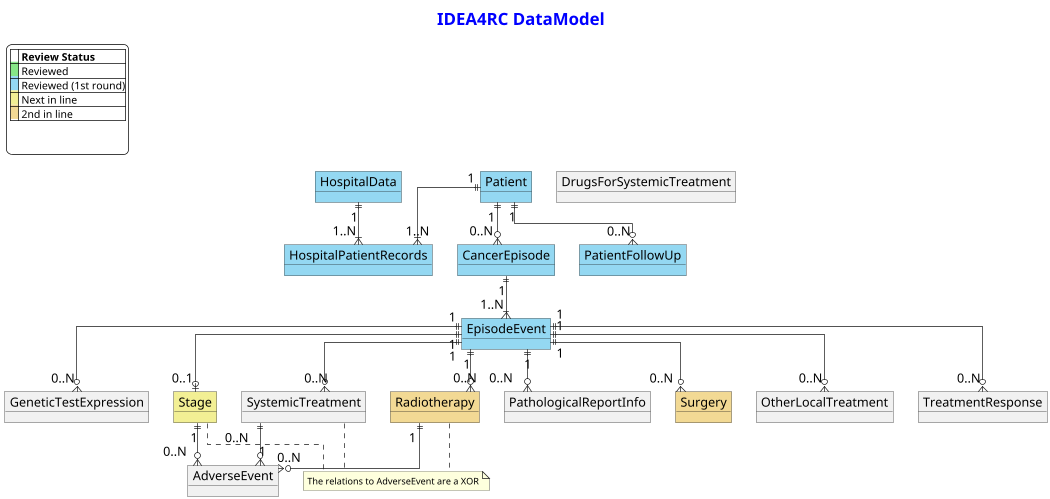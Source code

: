 @startuml

<style>
title {
  HorizontalAlignment right
  FontSize 24
  FontColor blue
}

header {
  HorizontalAlignment center
  FontSize 18
  ' FontColor purple
}

footer {
  HorizontalAlignment left
  FontSize 28
  FontColor red
}

legend {
  FontSize 15
  BackGroundColor white
  Margin 10
  Padding 5
}

caption {
  FontSize 32
}

arrow {
  FontSize 18
  Padding 50
  Margin 50
}

</style>

' header Draft

title IDEA4RC DataModel

' hide the spot
hide circle

' avoid problems with angled crows feet
skinparam linetype ortho
scale 0.7

legend top left
|= |= Review Status |
|<back:#87e887>   </back>| Reviewed |
|<back:#94d8f2>   </back>| Reviewed (1st round)|
|<back:#f2ef94>   </back>| Next in line |
|<back:#f2d994>   </back>| 2nd in line |

 
endlegend

object "Patient" as p #94d8f2 {
    }
url of p [[StructureDefinition-Subject.html]]

object "HospitalData" as hd #94d8f2 {
    }
url of hd [[StructureDefinition-HospitalPatientRecords.html]]

object "HospitalPatientRecords" as hpr #94d8f2 {
    }
url of hpr [[StructureDefinition-HospitalPatientRecords.html]]

object "PatientFollowUp" as pfu #94d8f2 {
    }
url of pfu [[StructureDefinition-PatientFollowUp.html]]

object "CancerEpisode" as ce #94d8f2 {
    }
url of ce [[StructureDefinition-CancerEpisode.html]]
object "EpisodeEvent" as ee #94d8f2 {
    }
url of ee [[StructureDefinition-EpisodeEvent.html]]
object "GeneticTestExpression" as gte  {
    }
url of gte [[StructureDefinition-GeneticTestExpression.html]]
object "Stage" as s #f2ef94 {
    }
url of s [[StructureDefinition-Stage.html]]
object "PathologicalReportInfo" as pri {
    }

object "Surgery" as su #f2d994 {
    }
url of su [[StructureDefinition-Surgery.html]]
object "SystemicTreatment" as st {
    }
url of st [[StructureDefinition-SystemicTreatment.html]]
object "Radiotherapy" as r #f2d994 {
    }
url of r [[StructureDefinition-Radiotherapy.html]]
object "OtherLocalTreatment" as olt {
    }

object "DrugsForSystemicTreatment" as dfst {
    }
object "TreatmentResponse" as tr {
    }
url of tr [[StructureDefinition-TreatmentResponse.html]]

object "AdverseEvent" as ae {
    }
url of ae [[StructureDefinition-AdverseEvent.html]]




p "1" ||--|{ "1..N" hpr
hd "1" ||--|{ "1..N" hpr

p "1" ||--o{ "0..N" ce
p "1" ||--o{ "0..N" pfu

ce "1" ||--|{ "1..N" ee

ee "1" ||--o| "0..1" s
ee "1" ||--o{ "0..N" r
ee "1" ||--o{ "0..N" su
ee "1" ||--o{ "0..N" st
ee "1" ||--o{ "0..N" olt
ee "1" ||--o{ "0..N" gte
ee "1" ||--o{ "0..N" tr
ee "1" ||--o{ "0..N" pri


note as N1
The relations to AdverseEvent are a XOR
end note

s "1" ||--o{ "0..N" ae
'note on link: XOR
st "0..N" ||--o{ "1" ae
'note on link: XOR
r "1" ||--o{ "0..N" ae
'note on link: XOR

s .. N1
st .. N1
r .. N1

@enduml